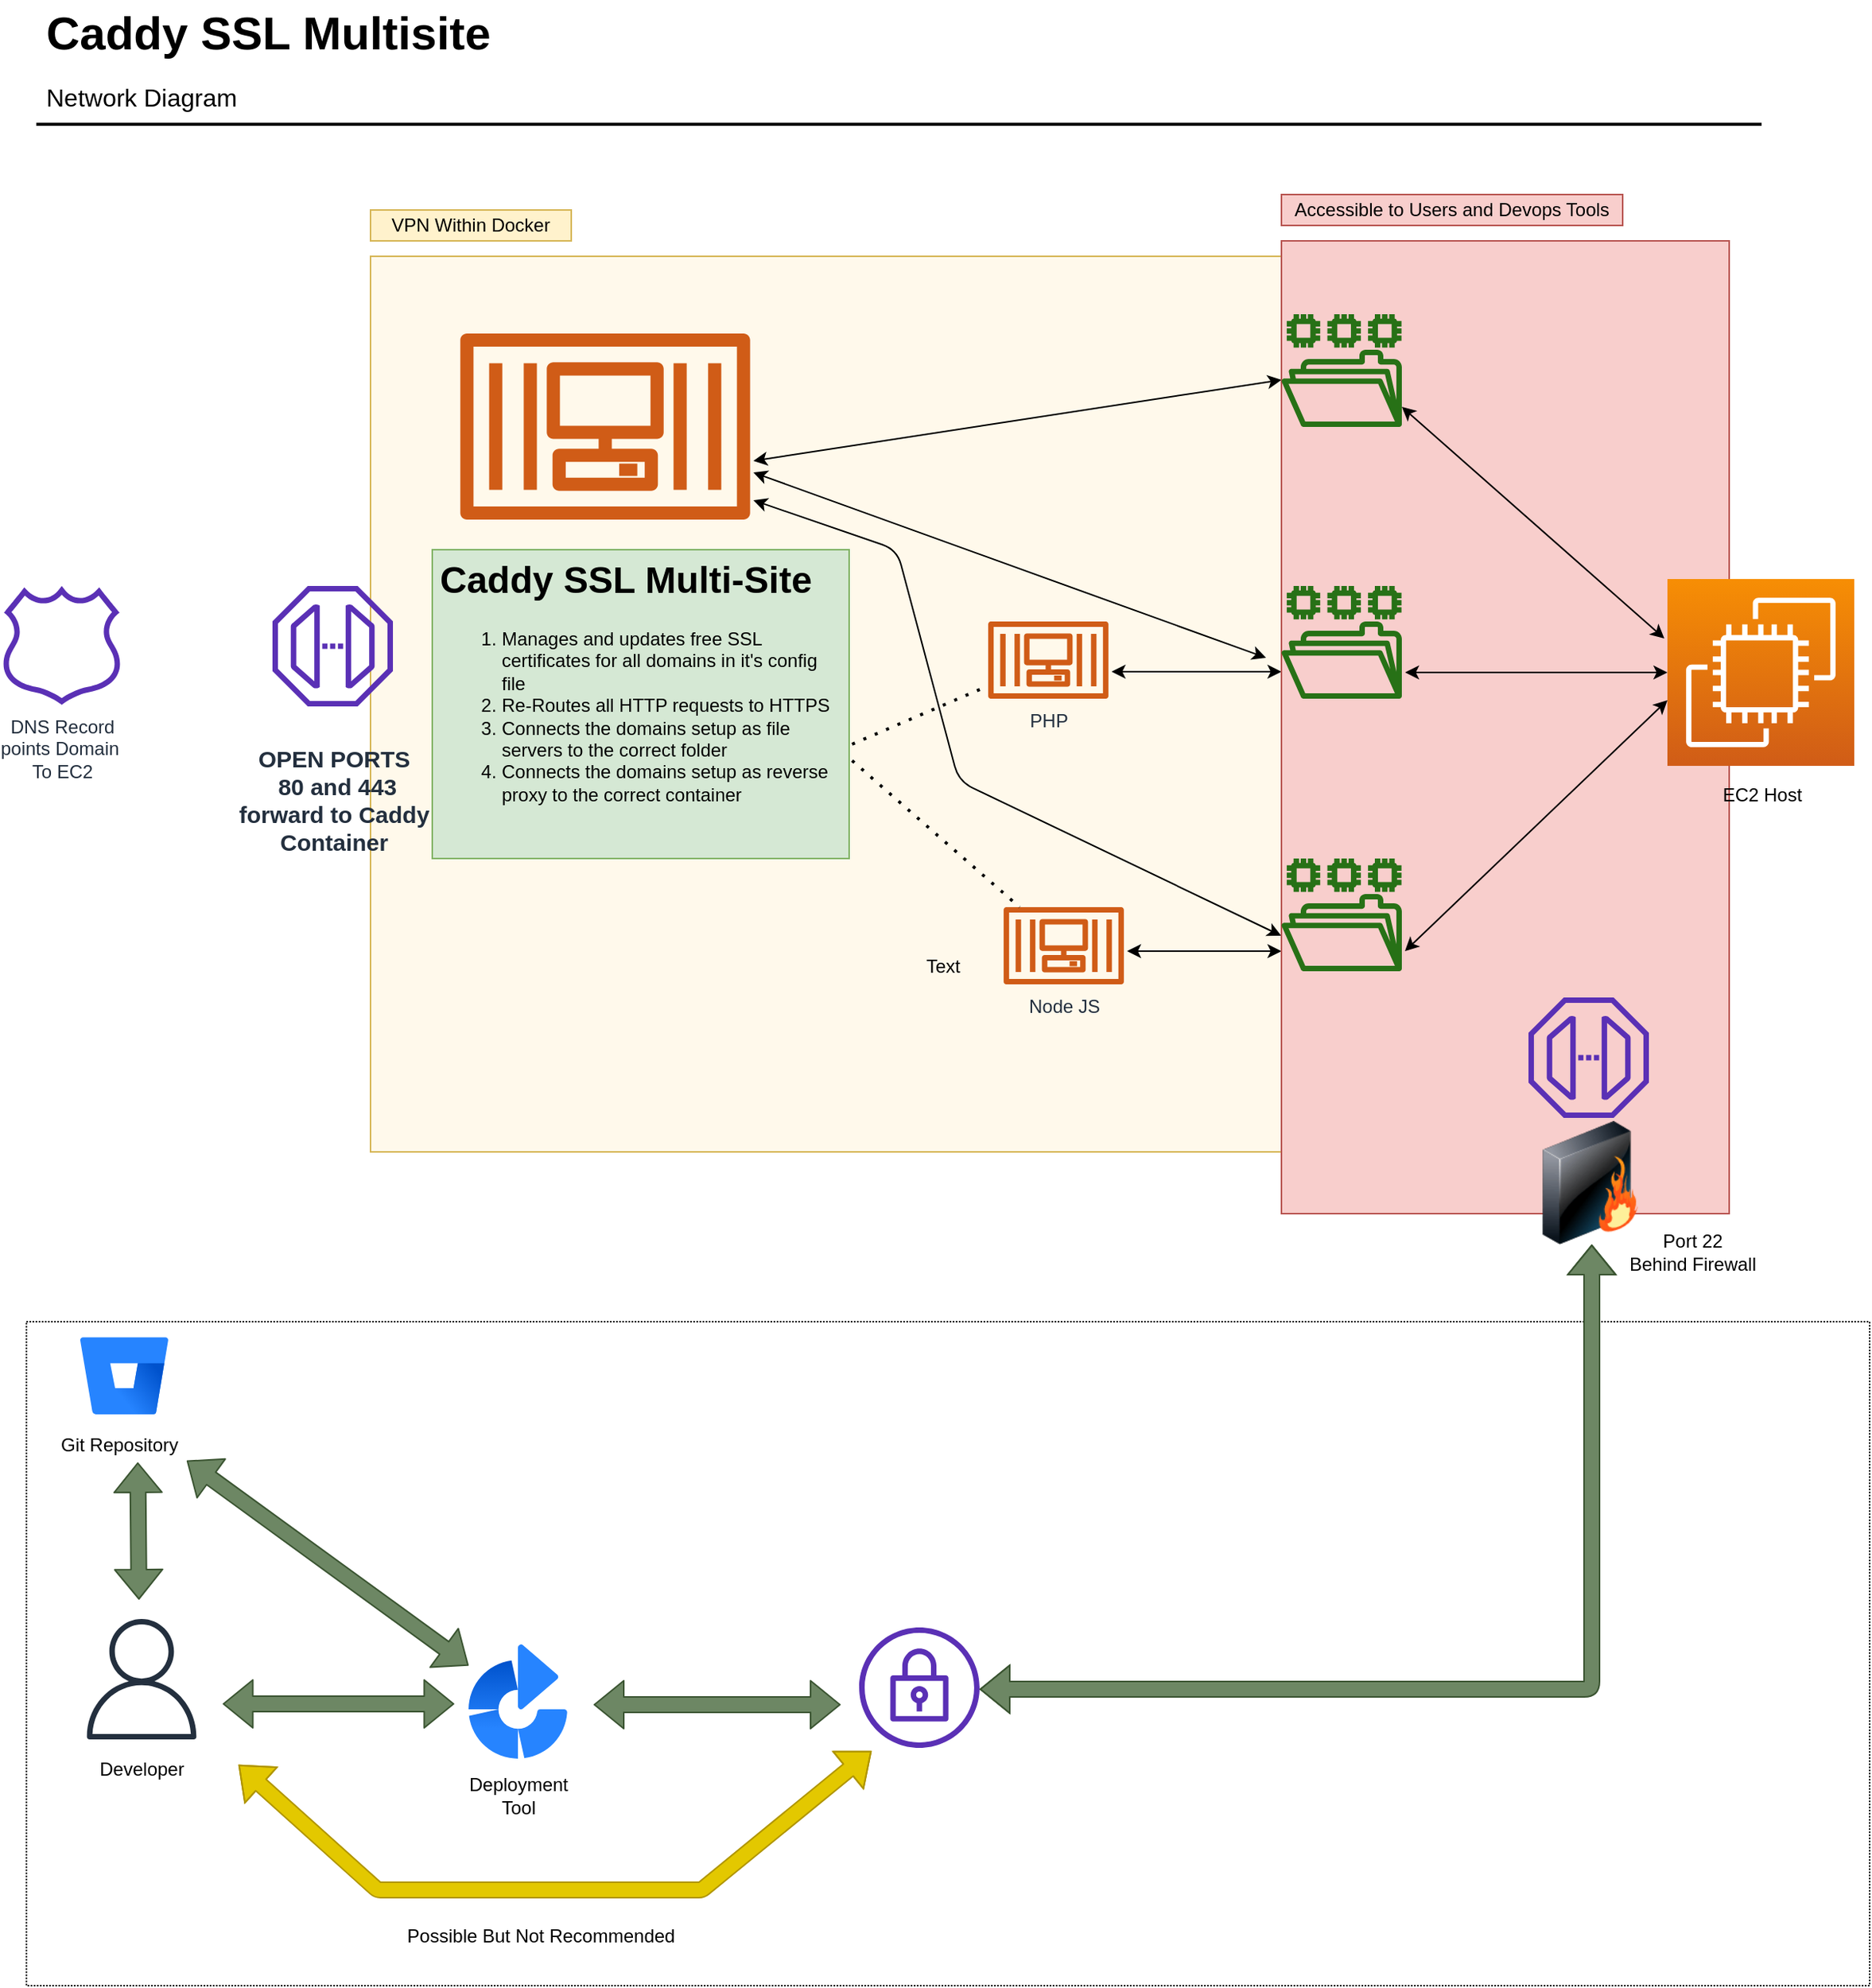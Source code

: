 <mxfile version="14.0.1" type="device"><diagram id="Ht1M8jgEwFfnCIfOTk4-" name="Page-1"><mxGraphModel dx="1865" dy="932" grid="1" gridSize="10" guides="1" tooltips="1" connect="1" arrows="1" fold="1" page="1" pageScale="1" pageWidth="1169" pageHeight="827" math="0" shadow="0"><root><mxCell id="0"/><mxCell id="1" parent="0"/><mxCell id="umeH0HnyxNXrOA5HGb2K-47" value="" style="rounded=0;whiteSpace=wrap;html=1;dashed=1;dashPattern=1 1;" vertex="1" parent="1"><mxGeometry x="46.13" y="920" width="1193.87" height="430" as="geometry"/></mxCell><mxCell id="umeH0HnyxNXrOA5HGb2K-22" value="" style="rounded=0;whiteSpace=wrap;html=1;strokeColor=#d6b656;fillColor=#FFF9EB;" vertex="1" parent="1"><mxGeometry x="269" y="230" width="870" height="580" as="geometry"/></mxCell><mxCell id="-QjtrjUzRDEMRZ5MF8oH-47" value="Caddy SSL Multisite&amp;nbsp;" style="text;html=1;resizable=0;points=[];autosize=1;align=left;verticalAlign=top;spacingTop=-4;fontSize=30;fontStyle=1" parent="1" vertex="1"><mxGeometry x="56.5" y="64.5" width="310" height="40" as="geometry"/></mxCell><mxCell id="-QjtrjUzRDEMRZ5MF8oH-48" value="Network Diagram" style="text;html=1;resizable=0;points=[];autosize=1;align=left;verticalAlign=top;spacingTop=-4;fontSize=16;" parent="1" vertex="1"><mxGeometry x="56.5" y="114.5" width="140" height="20" as="geometry"/></mxCell><mxCell id="SCVMTBWpLvtzJIhz15lM-1" value="" style="line;strokeWidth=2;html=1;fontSize=14;" parent="1" vertex="1"><mxGeometry x="52.5" y="139.5" width="1117.5" height="10" as="geometry"/></mxCell><mxCell id="umeH0HnyxNXrOA5HGb2K-1" value="&lt;font style=&quot;font-size: 15px&quot;&gt;&lt;b&gt;&lt;br&gt;OPEN PORTS&lt;br&gt;&amp;nbsp;80 and 443&lt;br&gt;forward to Caddy&lt;br&gt;Container&lt;/b&gt;&lt;/font&gt;" style="outlineConnect=0;fontColor=#232F3E;gradientColor=none;fillColor=#5A30B5;strokeColor=none;dashed=0;verticalLabelPosition=bottom;verticalAlign=top;align=center;html=1;fontSize=12;fontStyle=0;aspect=fixed;pointerEvents=1;shape=mxgraph.aws4.endpoint;" vertex="1" parent="1"><mxGeometry x="205.5" y="443.5" width="78" height="78" as="geometry"/></mxCell><mxCell id="umeH0HnyxNXrOA5HGb2K-2" value="DNS Record&lt;br&gt;points Domain&amp;nbsp;&lt;br&gt;To EC2" style="outlineConnect=0;fontColor=#232F3E;gradientColor=none;fillColor=#5A30B5;strokeColor=none;dashed=0;verticalLabelPosition=bottom;verticalAlign=top;align=center;html=1;fontSize=12;fontStyle=0;aspect=fixed;pointerEvents=1;shape=mxgraph.aws4.hosted_zone;" vertex="1" parent="1"><mxGeometry x="30" y="443.5" width="78" height="77" as="geometry"/></mxCell><mxCell id="umeH0HnyxNXrOA5HGb2K-7" value="" style="outlineConnect=0;fontColor=#232F3E;gradientColor=none;fillColor=#D05C17;strokeColor=none;dashed=0;verticalLabelPosition=bottom;verticalAlign=top;align=center;html=1;fontSize=12;fontStyle=0;aspect=fixed;pointerEvents=1;shape=mxgraph.aws4.container_3;" vertex="1" parent="1"><mxGeometry x="327" y="280" width="188" height="120.51" as="geometry"/></mxCell><mxCell id="umeH0HnyxNXrOA5HGb2K-9" value="PHP" style="outlineConnect=0;fontColor=#232F3E;gradientColor=none;fillColor=#D05C17;strokeColor=none;dashed=0;verticalLabelPosition=bottom;verticalAlign=top;align=center;html=1;fontSize=12;fontStyle=0;aspect=fixed;pointerEvents=1;shape=mxgraph.aws4.container_3;" vertex="1" parent="1"><mxGeometry x="669" y="466.5" width="78" height="50" as="geometry"/></mxCell><mxCell id="umeH0HnyxNXrOA5HGb2K-10" value="Node JS" style="outlineConnect=0;fontColor=#232F3E;gradientColor=none;fillColor=#D05C17;strokeColor=none;dashed=0;verticalLabelPosition=bottom;verticalAlign=top;align=center;html=1;fontSize=12;fontStyle=0;aspect=fixed;pointerEvents=1;shape=mxgraph.aws4.container_3;" vertex="1" parent="1"><mxGeometry x="679" y="651.5" width="78" height="50" as="geometry"/></mxCell><mxCell id="umeH0HnyxNXrOA5HGb2K-13" value="&lt;h1&gt;Caddy SSL Multi-Site&lt;/h1&gt;&lt;p&gt;&lt;ol&gt;&lt;li&gt;Manages and updates free SSL certificates for all domains in it's config file&lt;/li&gt;&lt;li&gt;Re-Routes all HTTP requests to HTTPS&lt;/li&gt;&lt;li&gt;Connects the domains setup as file servers to the correct folder&lt;/li&gt;&lt;li&gt;Connects the domains setup as reverse proxy to the correct container&lt;/li&gt;&lt;/ol&gt;&lt;/p&gt;" style="text;html=1;strokeColor=#82b366;fillColor=#d5e8d4;spacing=5;spacingTop=-20;whiteSpace=wrap;overflow=hidden;rounded=0;" vertex="1" parent="1"><mxGeometry x="309" y="420" width="270" height="200" as="geometry"/></mxCell><mxCell id="umeH0HnyxNXrOA5HGb2K-17" value="" style="endArrow=classic;startArrow=classic;html=1;exitX=1.026;exitY=0.65;exitDx=0;exitDy=0;exitPerimeter=0;" edge="1" parent="1" source="umeH0HnyxNXrOA5HGb2K-9"><mxGeometry width="50" height="50" relative="1" as="geometry"><mxPoint x="759" y="499" as="sourcePoint"/><mxPoint x="859" y="499" as="targetPoint"/></mxGeometry></mxCell><mxCell id="umeH0HnyxNXrOA5HGb2K-18" value="" style="endArrow=classic;startArrow=classic;html=1;" edge="1" parent="1"><mxGeometry width="50" height="50" relative="1" as="geometry"><mxPoint x="759" y="680" as="sourcePoint"/><mxPoint x="859" y="680" as="targetPoint"/></mxGeometry></mxCell><mxCell id="umeH0HnyxNXrOA5HGb2K-19" value="" style="endArrow=classic;startArrow=classic;html=1;exitX=1.027;exitY=0.767;exitDx=0;exitDy=0;exitPerimeter=0;" edge="1" parent="1" target="umeH0HnyxNXrOA5HGb2K-6"><mxGeometry width="50" height="50" relative="1" as="geometry"><mxPoint x="516.997" y="362.501" as="sourcePoint"/><mxPoint x="649" y="362.5" as="targetPoint"/></mxGeometry></mxCell><mxCell id="umeH0HnyxNXrOA5HGb2K-20" value="" style="endArrow=classic;startArrow=classic;html=1;exitX=1.027;exitY=0.767;exitDx=0;exitDy=0;exitPerimeter=0;" edge="1" parent="1"><mxGeometry width="50" height="50" relative="1" as="geometry"><mxPoint x="516.997" y="370.001" as="sourcePoint"/><mxPoint x="849" y="490" as="targetPoint"/></mxGeometry></mxCell><mxCell id="umeH0HnyxNXrOA5HGb2K-21" value="" style="endArrow=classic;startArrow=classic;html=1;exitX=1.027;exitY=0.767;exitDx=0;exitDy=0;exitPerimeter=0;entryX=-0.002;entryY=0.685;entryDx=0;entryDy=0;entryPerimeter=0;" edge="1" parent="1" target="umeH0HnyxNXrOA5HGb2K-5"><mxGeometry width="50" height="50" relative="1" as="geometry"><mxPoint x="516.997" y="388.001" as="sourcePoint"/><mxPoint x="649" y="388" as="targetPoint"/><Array as="points"><mxPoint x="610" y="420"/><mxPoint x="650" y="570"/></Array></mxGeometry></mxCell><mxCell id="umeH0HnyxNXrOA5HGb2K-23" value="VPN Within Docker" style="text;html=1;strokeColor=#d6b656;fillColor=#fff2cc;align=center;verticalAlign=middle;whiteSpace=wrap;rounded=0;" vertex="1" parent="1"><mxGeometry x="269" y="200" width="130" height="20" as="geometry"/></mxCell><mxCell id="umeH0HnyxNXrOA5HGb2K-24" value="" style="rounded=0;whiteSpace=wrap;html=1;fillColor=#f8cecc;strokeColor=#b85450;" vertex="1" parent="1"><mxGeometry x="859" y="220" width="290" height="630" as="geometry"/></mxCell><mxCell id="umeH0HnyxNXrOA5HGb2K-3" value="" style="outlineConnect=0;fontColor=#232F3E;gradientColor=#F78E04;gradientDirection=north;fillColor=#D05C17;strokeColor=#ffffff;dashed=0;verticalLabelPosition=bottom;verticalAlign=top;align=center;html=1;fontSize=12;fontStyle=0;aspect=fixed;shape=mxgraph.aws4.resourceIcon;resIcon=mxgraph.aws4.ec2;" vertex="1" parent="1"><mxGeometry x="1109" y="439" width="121" height="121" as="geometry"/></mxCell><mxCell id="umeH0HnyxNXrOA5HGb2K-4" value="" style="outlineConnect=0;fontColor=#232F3E;gradientColor=none;fillColor=#277116;strokeColor=none;dashed=0;verticalLabelPosition=bottom;verticalAlign=top;align=center;html=1;fontSize=12;fontStyle=0;aspect=fixed;pointerEvents=1;shape=mxgraph.aws4.file_system;" vertex="1" parent="1"><mxGeometry x="859" y="443.5" width="78" height="73" as="geometry"/></mxCell><mxCell id="umeH0HnyxNXrOA5HGb2K-5" value="" style="outlineConnect=0;fontColor=#232F3E;gradientColor=none;fillColor=#277116;strokeColor=none;dashed=0;verticalLabelPosition=bottom;verticalAlign=top;align=center;html=1;fontSize=12;fontStyle=0;aspect=fixed;pointerEvents=1;shape=mxgraph.aws4.file_system;" vertex="1" parent="1"><mxGeometry x="859" y="620" width="78" height="73" as="geometry"/></mxCell><mxCell id="umeH0HnyxNXrOA5HGb2K-6" value="" style="outlineConnect=0;fontColor=#232F3E;gradientColor=none;fillColor=#277116;strokeColor=none;dashed=0;verticalLabelPosition=bottom;verticalAlign=top;align=center;html=1;fontSize=12;fontStyle=0;aspect=fixed;pointerEvents=1;shape=mxgraph.aws4.file_system;" vertex="1" parent="1"><mxGeometry x="859" y="267.5" width="78" height="73" as="geometry"/></mxCell><mxCell id="umeH0HnyxNXrOA5HGb2K-8" value="EC2 Host" style="text;html=1;align=center;verticalAlign=middle;resizable=0;points=[];autosize=1;" vertex="1" parent="1"><mxGeometry x="1134.5" y="569" width="70" height="20" as="geometry"/></mxCell><mxCell id="umeH0HnyxNXrOA5HGb2K-14" value="" style="endArrow=classic;startArrow=classic;html=1;exitX=1.027;exitY=0.767;exitDx=0;exitDy=0;exitPerimeter=0;" edge="1" parent="1" source="umeH0HnyxNXrOA5HGb2K-4" target="umeH0HnyxNXrOA5HGb2K-3"><mxGeometry width="50" height="50" relative="1" as="geometry"><mxPoint x="949" y="499.5" as="sourcePoint"/><mxPoint x="819" y="447.5" as="targetPoint"/></mxGeometry></mxCell><mxCell id="umeH0HnyxNXrOA5HGb2K-15" value="" style="endArrow=classic;startArrow=classic;html=1;" edge="1" parent="1"><mxGeometry width="50" height="50" relative="1" as="geometry"><mxPoint x="939" y="680" as="sourcePoint"/><mxPoint x="1109" y="517.5" as="targetPoint"/></mxGeometry></mxCell><mxCell id="umeH0HnyxNXrOA5HGb2K-16" value="" style="endArrow=classic;startArrow=classic;html=1;exitX=1.027;exitY=0.767;exitDx=0;exitDy=0;exitPerimeter=0;" edge="1" parent="1"><mxGeometry width="50" height="50" relative="1" as="geometry"><mxPoint x="936.997" y="327.501" as="sourcePoint"/><mxPoint x="1107" y="477.5" as="targetPoint"/></mxGeometry></mxCell><mxCell id="umeH0HnyxNXrOA5HGb2K-25" value="" style="outlineConnect=0;fontColor=#232F3E;gradientColor=none;fillColor=#232F3E;strokeColor=none;dashed=0;verticalLabelPosition=bottom;verticalAlign=top;align=center;html=1;fontSize=12;fontStyle=0;aspect=fixed;pointerEvents=1;shape=mxgraph.aws4.user;" vertex="1" parent="1"><mxGeometry x="81.75" y="1112.5" width="78" height="78" as="geometry"/></mxCell><mxCell id="umeH0HnyxNXrOA5HGb2K-27" value="" style="outlineConnect=0;fontColor=#232F3E;gradientColor=none;fillColor=#5A30B5;strokeColor=none;dashed=0;verticalLabelPosition=bottom;verticalAlign=top;align=center;html=1;fontSize=12;fontStyle=0;aspect=fixed;pointerEvents=1;shape=mxgraph.aws4.vpn_gateway;" vertex="1" parent="1"><mxGeometry x="585.5" y="1118" width="78" height="78" as="geometry"/></mxCell><mxCell id="umeH0HnyxNXrOA5HGb2K-29" value="" style="shape=flexArrow;endArrow=classic;startArrow=classic;html=1;fillColor=#e3c800;strokeColor=#B09500;" edge="1" parent="1"><mxGeometry width="50" height="50" relative="1" as="geometry"><mxPoint x="183.5" y="1207" as="sourcePoint"/><mxPoint x="593.5" y="1198" as="targetPoint"/><Array as="points"><mxPoint x="273.5" y="1288"/><mxPoint x="363.5" y="1288"/><mxPoint x="483.5" y="1288"/></Array></mxGeometry></mxCell><mxCell id="umeH0HnyxNXrOA5HGb2K-30" value="" style="shape=flexArrow;endArrow=classic;startArrow=classic;html=1;fillColor=#6d8764;strokeColor=#3A5431;" edge="1" parent="1"><mxGeometry width="50" height="50" relative="1" as="geometry"><mxPoint x="663.5" y="1158" as="sourcePoint"/><mxPoint x="1060" y="870" as="targetPoint"/><Array as="points"><mxPoint x="1060" y="1158"/></Array></mxGeometry></mxCell><mxCell id="umeH0HnyxNXrOA5HGb2K-31" value="" style="image;image=img/lib/atlassian/Bamboo_Logo.svg;fillColor=#FFF9EB;" vertex="1" parent="1"><mxGeometry x="332.5" y="1129" width="64" height="74" as="geometry"/></mxCell><mxCell id="umeH0HnyxNXrOA5HGb2K-33" value="" style="shape=flexArrow;endArrow=classic;startArrow=classic;html=1;fillColor=#6d8764;strokeColor=#3A5431;" edge="1" parent="1"><mxGeometry width="50" height="50" relative="1" as="geometry"><mxPoint x="413.5" y="1168" as="sourcePoint"/><mxPoint x="573.5" y="1168" as="targetPoint"/></mxGeometry></mxCell><mxCell id="umeH0HnyxNXrOA5HGb2K-34" value="Accessible to Users and Devops Tools" style="text;html=1;strokeColor=#b85450;fillColor=#f8cecc;align=center;verticalAlign=middle;whiteSpace=wrap;rounded=0;" vertex="1" parent="1"><mxGeometry x="859" y="190" width="221" height="20" as="geometry"/></mxCell><mxCell id="umeH0HnyxNXrOA5HGb2K-35" value="Developer" style="text;html=1;strokeColor=none;fillColor=none;align=center;verticalAlign=middle;whiteSpace=wrap;rounded=0;" vertex="1" parent="1"><mxGeometry x="80" y="1199.5" width="81.5" height="20" as="geometry"/></mxCell><mxCell id="umeH0HnyxNXrOA5HGb2K-36" value="Deployment&lt;br&gt;Tool" style="text;html=1;strokeColor=none;fillColor=none;align=center;verticalAlign=middle;whiteSpace=wrap;rounded=0;" vertex="1" parent="1"><mxGeometry x="323.75" y="1208" width="81.5" height="38.5" as="geometry"/></mxCell><mxCell id="umeH0HnyxNXrOA5HGb2K-37" value="" style="shape=flexArrow;endArrow=classic;startArrow=classic;html=1;fillColor=#6d8764;strokeColor=#3A5431;" edge="1" parent="1"><mxGeometry width="50" height="50" relative="1" as="geometry"><mxPoint x="173.25" y="1167.5" as="sourcePoint"/><mxPoint x="323.25" y="1167.5" as="targetPoint"/><Array as="points"/></mxGeometry></mxCell><mxCell id="umeH0HnyxNXrOA5HGb2K-38" value="Git Repository" style="text;html=1;strokeColor=none;fillColor=none;align=center;verticalAlign=middle;whiteSpace=wrap;rounded=0;" vertex="1" parent="1"><mxGeometry x="56.5" y="990" width="99.25" height="20" as="geometry"/></mxCell><mxCell id="umeH0HnyxNXrOA5HGb2K-39" value="Possible But Not Recommended" style="text;html=1;align=center;verticalAlign=middle;resizable=0;points=[];autosize=1;" vertex="1" parent="1"><mxGeometry x="283.5" y="1308" width="190" height="20" as="geometry"/></mxCell><mxCell id="umeH0HnyxNXrOA5HGb2K-43" value="" style="image;image=img/lib/atlassian/Bitbucket_Logo.svg;fillColor=#FFF9EB;" vertex="1" parent="1"><mxGeometry x="81" y="930" width="57" height="50" as="geometry"/></mxCell><mxCell id="umeH0HnyxNXrOA5HGb2K-44" value="Port 22&lt;br&gt;Behind Firewall" style="text;html=1;strokeColor=none;fillColor=none;align=center;verticalAlign=middle;whiteSpace=wrap;rounded=0;" vertex="1" parent="1"><mxGeometry x="1060" y="850" width="131" height="50" as="geometry"/></mxCell><mxCell id="umeH0HnyxNXrOA5HGb2K-45" value="" style="shape=flexArrow;endArrow=classic;startArrow=classic;html=1;fillColor=#6d8764;strokeColor=#3A5431;entryX=0.622;entryY=1.051;entryDx=0;entryDy=0;entryPerimeter=0;" edge="1" parent="1" target="umeH0HnyxNXrOA5HGb2K-38"><mxGeometry width="50" height="50" relative="1" as="geometry"><mxPoint x="119" y="1100" as="sourcePoint"/><mxPoint x="269" y="1100" as="targetPoint"/><Array as="points"/></mxGeometry></mxCell><mxCell id="umeH0HnyxNXrOA5HGb2K-46" value="" style="shape=flexArrow;endArrow=classic;startArrow=classic;html=1;fillColor=#6d8764;strokeColor=#3A5431;" edge="1" parent="1" target="umeH0HnyxNXrOA5HGb2K-31"><mxGeometry width="50" height="50" relative="1" as="geometry"><mxPoint x="150" y="1010" as="sourcePoint"/><mxPoint x="300" y="1010" as="targetPoint"/><Array as="points"/></mxGeometry></mxCell><mxCell id="umeH0HnyxNXrOA5HGb2K-48" value="" style="outlineConnect=0;fontColor=#232F3E;gradientColor=none;fillColor=#5A30B5;strokeColor=none;dashed=0;verticalLabelPosition=bottom;verticalAlign=top;align=center;html=1;fontSize=12;fontStyle=0;aspect=fixed;pointerEvents=1;shape=mxgraph.aws4.endpoint;" vertex="1" parent="1"><mxGeometry x="1019" y="710" width="78" height="78" as="geometry"/></mxCell><mxCell id="umeH0HnyxNXrOA5HGb2K-49" value="Text" style="text;html=1;strokeColor=none;fillColor=none;align=center;verticalAlign=middle;whiteSpace=wrap;rounded=0;dashed=1;dashPattern=1 1;" vertex="1" parent="1"><mxGeometry x="620" y="680" width="40" height="20" as="geometry"/></mxCell><mxCell id="umeH0HnyxNXrOA5HGb2K-54" value="" style="endArrow=none;dashed=1;html=1;dashPattern=1 3;strokeWidth=2;exitX=1.007;exitY=0.63;exitDx=0;exitDy=0;exitPerimeter=0;" edge="1" parent="1" source="umeH0HnyxNXrOA5HGb2K-13" target="umeH0HnyxNXrOA5HGb2K-9"><mxGeometry width="50" height="50" relative="1" as="geometry"><mxPoint x="580" y="580" as="sourcePoint"/><mxPoint x="630" y="530" as="targetPoint"/></mxGeometry></mxCell><mxCell id="umeH0HnyxNXrOA5HGb2K-55" value="" style="endArrow=none;dashed=1;html=1;dashPattern=1 3;strokeWidth=2;exitX=1.007;exitY=0.683;exitDx=0;exitDy=0;exitPerimeter=0;" edge="1" parent="1" source="umeH0HnyxNXrOA5HGb2K-13" target="umeH0HnyxNXrOA5HGb2K-10"><mxGeometry width="50" height="50" relative="1" as="geometry"><mxPoint x="580" y="600" as="sourcePoint"/><mxPoint x="630" y="550" as="targetPoint"/></mxGeometry></mxCell><mxCell id="umeH0HnyxNXrOA5HGb2K-56" value="" style="image;html=1;image=img/lib/clip_art/networking/Firewall_128x128.png;dashed=1;dashPattern=1 1;fillColor=#FFF9EB;" vertex="1" parent="1"><mxGeometry x="1019" y="790" width="80" height="80" as="geometry"/></mxCell></root></mxGraphModel></diagram></mxfile>